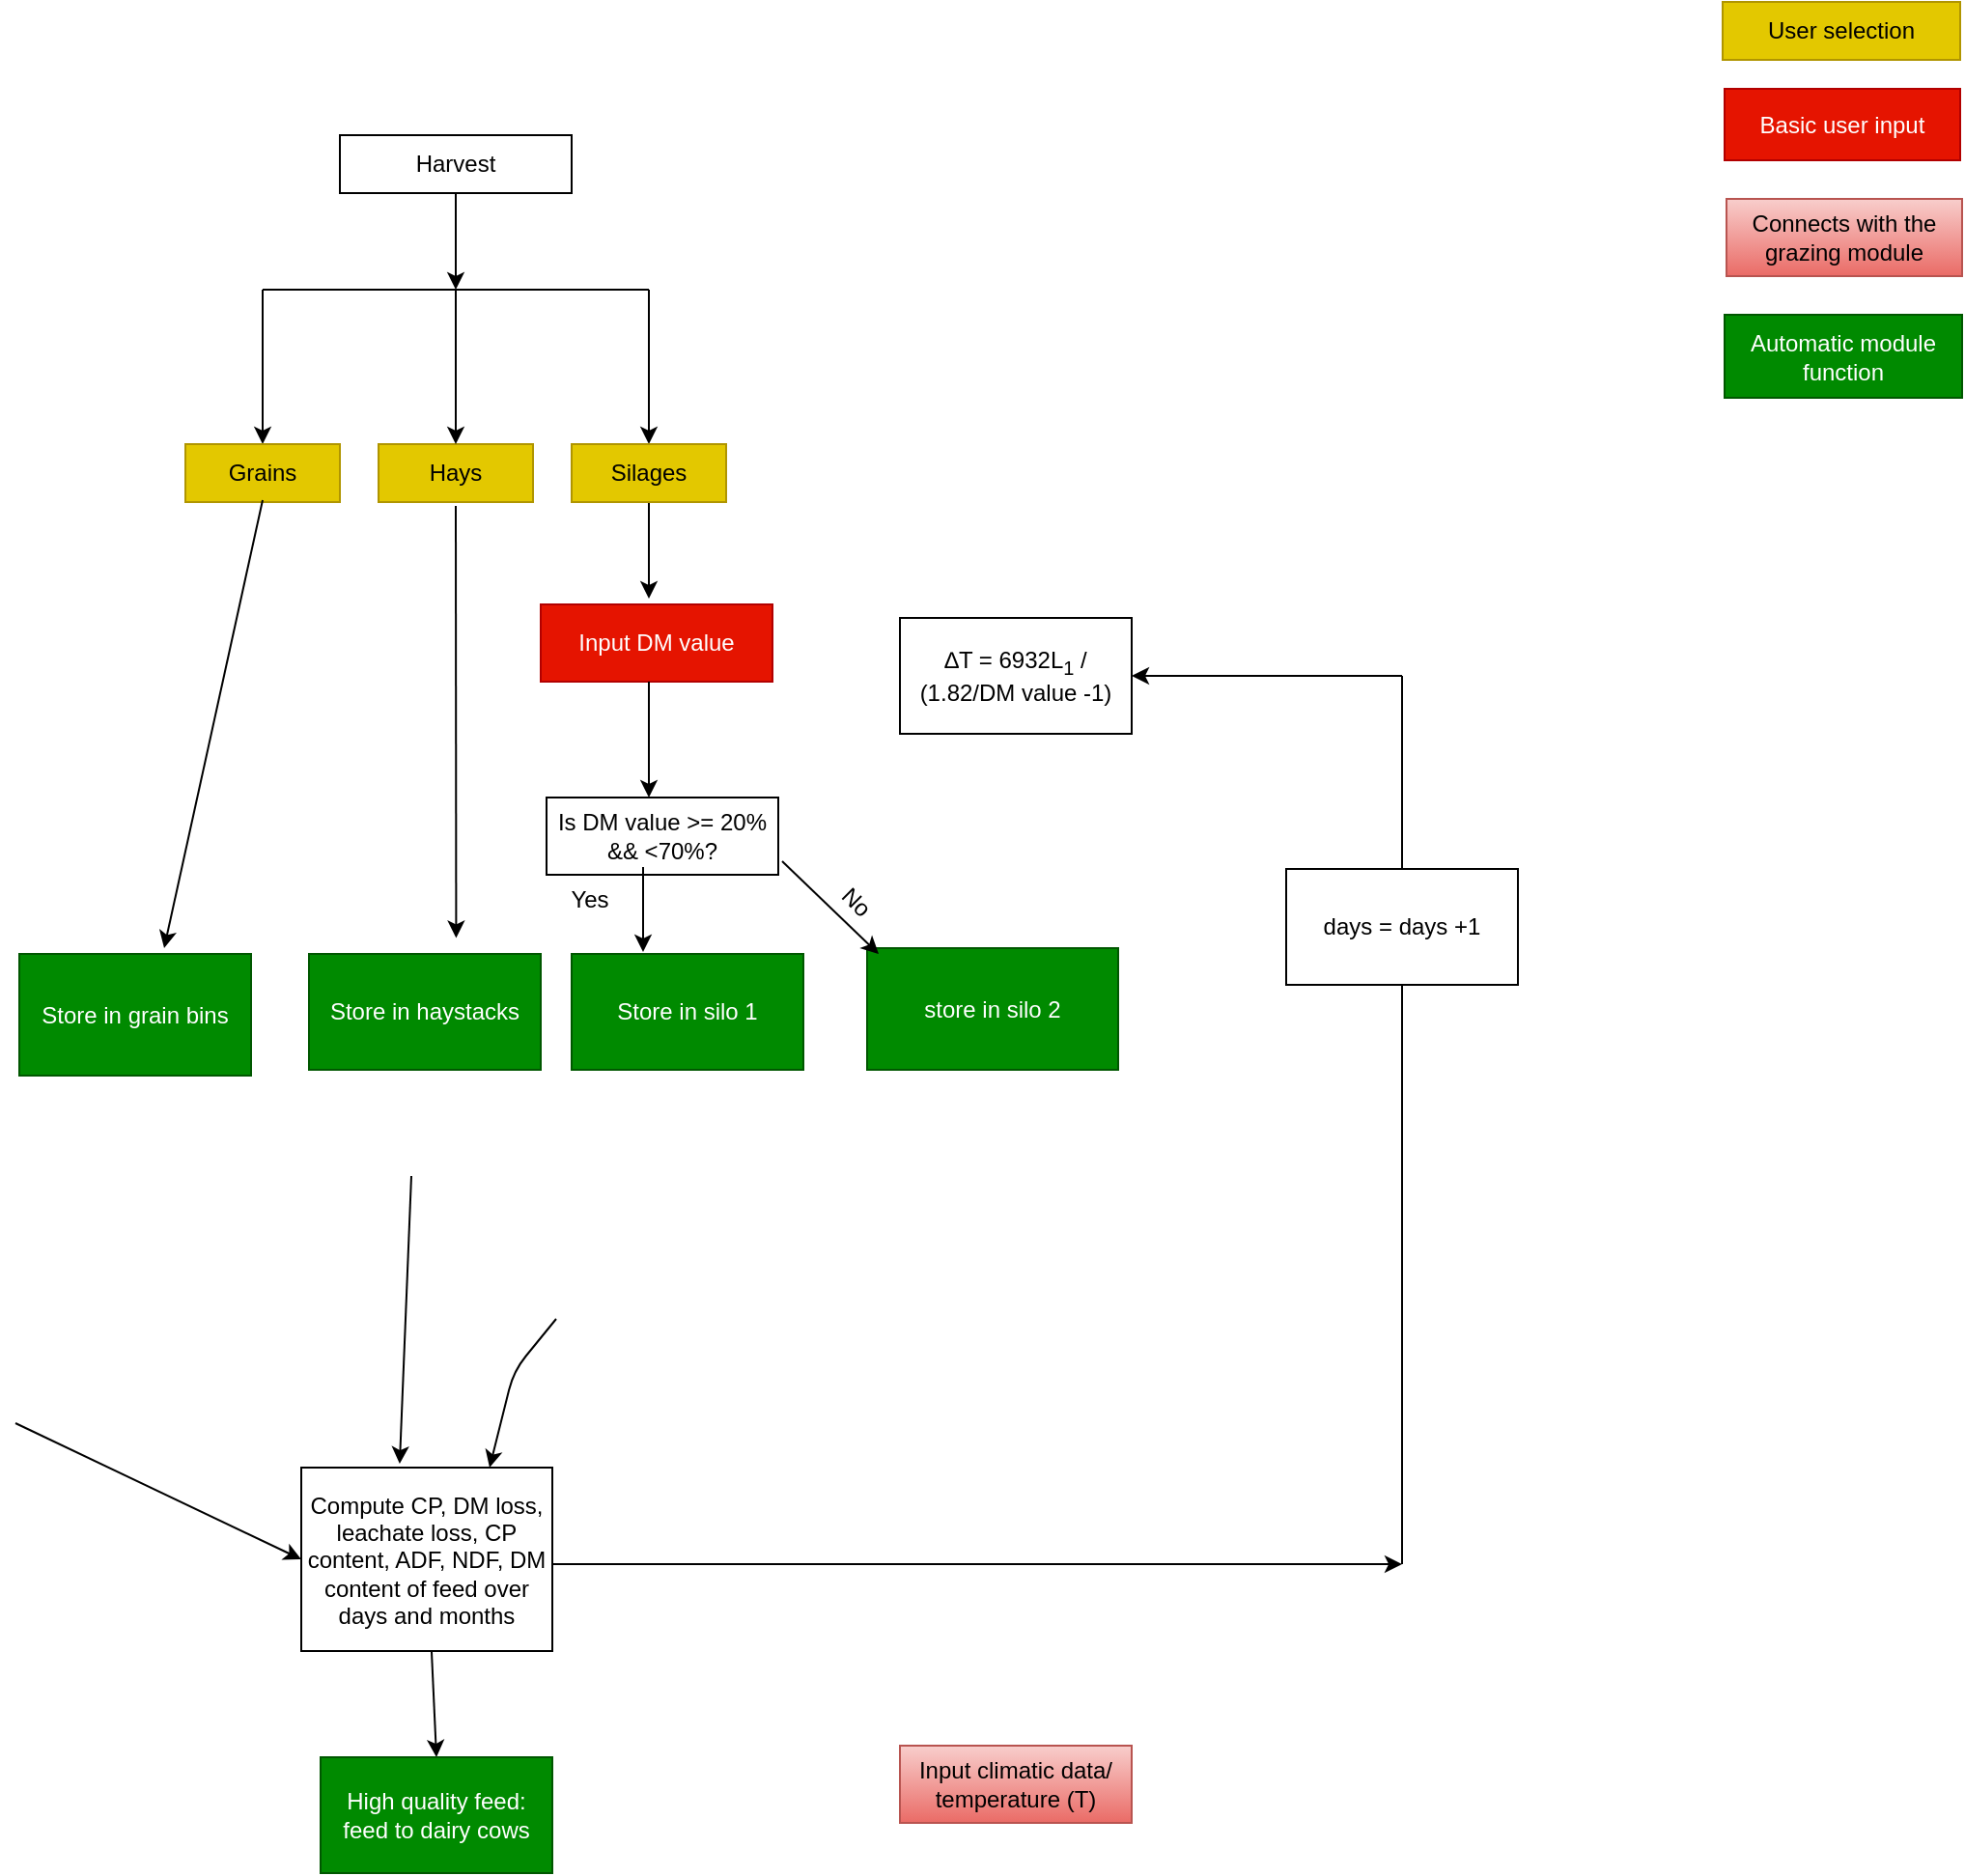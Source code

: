 <mxfile version="14.8.0" type="github">
  <diagram id="DUUOf399uBdJKGY2ofoX" name="Page-1">
    <mxGraphModel dx="1117" dy="600" grid="0" gridSize="10" guides="1" tooltips="1" connect="1" arrows="1" fold="1" page="1" pageScale="1" pageWidth="850" pageHeight="1100" background="none" math="0" shadow="0">
      <root>
        <mxCell id="0" />
        <mxCell id="1" parent="0" />
        <mxCell id="M2hDqggpuAr9q3mNzkYl-5" value="" style="endArrow=classic;html=1;" parent="1" edge="1">
          <mxGeometry width="50" height="50" relative="1" as="geometry">
            <mxPoint x="430" y="200" as="sourcePoint" />
            <mxPoint x="430" y="280" as="targetPoint" />
          </mxGeometry>
        </mxCell>
        <mxCell id="M2hDqggpuAr9q3mNzkYl-9" value="Hays" style="rounded=0;whiteSpace=wrap;html=1;fillColor=#e3c800;strokeColor=#B09500;fontColor=#000000;" parent="1" vertex="1">
          <mxGeometry x="290" y="280" width="80" height="30" as="geometry" />
        </mxCell>
        <mxCell id="M2hDqggpuAr9q3mNzkYl-12" value="Harvest" style="rounded=0;whiteSpace=wrap;html=1;" parent="1" vertex="1">
          <mxGeometry x="270" y="120" width="120" height="30" as="geometry" />
        </mxCell>
        <mxCell id="M2hDqggpuAr9q3mNzkYl-15" value="" style="endArrow=classic;html=1;exitX=0.5;exitY=1;exitDx=0;exitDy=0;" parent="1" source="M2hDqggpuAr9q3mNzkYl-12" edge="1">
          <mxGeometry width="50" height="50" relative="1" as="geometry">
            <mxPoint x="250" y="250" as="sourcePoint" />
            <mxPoint x="330" y="200" as="targetPoint" />
          </mxGeometry>
        </mxCell>
        <mxCell id="M2hDqggpuAr9q3mNzkYl-17" value="" style="endArrow=none;html=1;" parent="1" edge="1">
          <mxGeometry width="50" height="50" relative="1" as="geometry">
            <mxPoint x="230" y="200" as="sourcePoint" />
            <mxPoint x="430" y="200" as="targetPoint" />
          </mxGeometry>
        </mxCell>
        <mxCell id="M2hDqggpuAr9q3mNzkYl-18" value="" style="endArrow=classic;html=1;" parent="1" edge="1">
          <mxGeometry width="50" height="50" relative="1" as="geometry">
            <mxPoint x="330" y="200" as="sourcePoint" />
            <mxPoint x="330" y="280" as="targetPoint" />
          </mxGeometry>
        </mxCell>
        <mxCell id="M2hDqggpuAr9q3mNzkYl-19" value="" style="endArrow=classic;html=1;" parent="1" edge="1">
          <mxGeometry width="50" height="50" relative="1" as="geometry">
            <mxPoint x="230" y="200" as="sourcePoint" />
            <mxPoint x="230" y="280" as="targetPoint" />
          </mxGeometry>
        </mxCell>
        <mxCell id="M2hDqggpuAr9q3mNzkYl-20" value="Grains" style="rounded=0;whiteSpace=wrap;html=1;fillColor=#e3c800;strokeColor=#B09500;fontColor=#000000;" parent="1" vertex="1">
          <mxGeometry x="190" y="280" width="80" height="30" as="geometry" />
        </mxCell>
        <mxCell id="M2hDqggpuAr9q3mNzkYl-21" value="" style="endArrow=classic;html=1;exitX=0.5;exitY=1;exitDx=0;exitDy=0;" parent="1" edge="1">
          <mxGeometry width="50" height="50" relative="1" as="geometry">
            <mxPoint x="430" y="310.0" as="sourcePoint" />
            <mxPoint x="430" y="360" as="targetPoint" />
          </mxGeometry>
        </mxCell>
        <mxCell id="M2hDqggpuAr9q3mNzkYl-22" value="Input climatic data/ temperature (T)" style="rounded=0;whiteSpace=wrap;html=1;fillColor=#f8cecc;strokeColor=#b85450;gradientColor=#ea6b66;" parent="1" vertex="1">
          <mxGeometry x="560" y="954" width="120" height="40" as="geometry" />
        </mxCell>
        <mxCell id="M2hDqggpuAr9q3mNzkYl-26" value="Input DM value" style="rounded=0;whiteSpace=wrap;html=1;fillColor=#e51400;strokeColor=#B20000;fontColor=#ffffff;" parent="1" vertex="1">
          <mxGeometry x="374" y="363" width="120" height="40" as="geometry" />
        </mxCell>
        <mxCell id="M2hDqggpuAr9q3mNzkYl-28" value="Is DM value &amp;gt;= 20% &amp;amp;&amp;amp; &amp;lt;70%?" style="rounded=0;whiteSpace=wrap;html=1;" parent="1" vertex="1">
          <mxGeometry x="377" y="463" width="120" height="40" as="geometry" />
        </mxCell>
        <mxCell id="M2hDqggpuAr9q3mNzkYl-29" value="" style="endArrow=classic;html=1;" parent="1" edge="1">
          <mxGeometry width="50" height="50" relative="1" as="geometry">
            <mxPoint x="427" y="499" as="sourcePoint" />
            <mxPoint x="427" y="543" as="targetPoint" />
          </mxGeometry>
        </mxCell>
        <mxCell id="M2hDqggpuAr9q3mNzkYl-30" value="No" style="text;html=1;align=center;verticalAlign=middle;resizable=0;points=[];autosize=1;strokeColor=none;rotation=45;" parent="1" vertex="1">
          <mxGeometry x="522" y="507" width="30" height="20" as="geometry" />
        </mxCell>
        <mxCell id="M2hDqggpuAr9q3mNzkYl-32" value="store in silo 2" style="rounded=0;whiteSpace=wrap;html=1;fillColor=#008a00;strokeColor=#005700;fontColor=#ffffff;" parent="1" vertex="1">
          <mxGeometry x="543" y="541" width="130" height="63" as="geometry" />
        </mxCell>
        <mxCell id="M2hDqggpuAr9q3mNzkYl-40" value="" style="endArrow=classic;html=1;entryX=0.635;entryY=-0.138;entryDx=0;entryDy=0;entryPerimeter=0;" parent="1" edge="1" target="M2hDqggpuAr9q3mNzkYl-48">
          <mxGeometry width="50" height="50" relative="1" as="geometry">
            <mxPoint x="330" y="312" as="sourcePoint" />
            <mxPoint x="319" y="544" as="targetPoint" />
          </mxGeometry>
        </mxCell>
        <mxCell id="M2hDqggpuAr9q3mNzkYl-41" value="" style="endArrow=classic;html=1;" parent="1" edge="1">
          <mxGeometry width="50" height="50" relative="1" as="geometry">
            <mxPoint x="230" y="309" as="sourcePoint" />
            <mxPoint x="179" y="541" as="targetPoint" />
          </mxGeometry>
        </mxCell>
        <mxCell id="M2hDqggpuAr9q3mNzkYl-42" value="Compute CP, DM loss, leachate loss, CP content, ADF, NDF, DM content of feed over days and months" style="rounded=0;whiteSpace=wrap;html=1;" parent="1" vertex="1">
          <mxGeometry x="250" y="810" width="130" height="95" as="geometry" />
        </mxCell>
        <mxCell id="M2hDqggpuAr9q3mNzkYl-46" value="Store in silo 1" style="rounded=0;whiteSpace=wrap;html=1;fillColor=#008a00;strokeColor=#005700;fontColor=#ffffff;" parent="1" vertex="1">
          <mxGeometry x="390" y="544" width="120" height="60" as="geometry" />
        </mxCell>
        <mxCell id="M2hDqggpuAr9q3mNzkYl-48" value="Store in haystacks" style="rounded=0;whiteSpace=wrap;html=1;fillColor=#008a00;strokeColor=#005700;fontColor=#ffffff;" parent="1" vertex="1">
          <mxGeometry x="254" y="544" width="120" height="60" as="geometry" />
        </mxCell>
        <mxCell id="M2hDqggpuAr9q3mNzkYl-50" value="Store in grain bins" style="rounded=0;whiteSpace=wrap;html=1;fillColor=#008a00;strokeColor=#005700;fontColor=#ffffff;" parent="1" vertex="1">
          <mxGeometry x="104" y="544" width="120" height="63" as="geometry" />
        </mxCell>
        <mxCell id="M2hDqggpuAr9q3mNzkYl-52" value="" style="endArrow=classic;html=1;" parent="1" edge="1">
          <mxGeometry width="50" height="50" relative="1" as="geometry">
            <mxPoint x="380" y="860" as="sourcePoint" />
            <mxPoint x="820" y="860" as="targetPoint" />
          </mxGeometry>
        </mxCell>
        <mxCell id="M2hDqggpuAr9q3mNzkYl-54" value="" style="endArrow=none;html=1;" parent="1" target="M2hDqggpuAr9q3mNzkYl-55" edge="1">
          <mxGeometry width="50" height="50" relative="1" as="geometry">
            <mxPoint x="820" y="860" as="sourcePoint" />
            <mxPoint x="820" y="550" as="targetPoint" />
          </mxGeometry>
        </mxCell>
        <mxCell id="M2hDqggpuAr9q3mNzkYl-55" value="days = days +1" style="rounded=0;whiteSpace=wrap;html=1;" parent="1" vertex="1">
          <mxGeometry x="760" y="500" width="120" height="60" as="geometry" />
        </mxCell>
        <mxCell id="M2hDqggpuAr9q3mNzkYl-59" value="&lt;p&gt;&lt;span&gt;∆&lt;/span&gt;T = 6932L&lt;sub&gt;1&lt;/sub&gt; / (1.82/DM value -1)&lt;br&gt;&lt;/p&gt;&lt;sub&gt;&lt;/sub&gt;" style="rounded=0;whiteSpace=wrap;html=1;" parent="1" vertex="1">
          <mxGeometry x="560" y="370" width="120" height="60" as="geometry" />
        </mxCell>
        <mxCell id="M2hDqggpuAr9q3mNzkYl-60" value="" style="endArrow=none;html=1;" parent="1" edge="1">
          <mxGeometry width="50" height="50" relative="1" as="geometry">
            <mxPoint x="820" y="500" as="sourcePoint" />
            <mxPoint x="820" y="400" as="targetPoint" />
          </mxGeometry>
        </mxCell>
        <mxCell id="M2hDqggpuAr9q3mNzkYl-61" value="" style="endArrow=classic;html=1;" parent="1" edge="1">
          <mxGeometry width="50" height="50" relative="1" as="geometry">
            <mxPoint x="820" y="400" as="sourcePoint" />
            <mxPoint x="680" y="400" as="targetPoint" />
          </mxGeometry>
        </mxCell>
        <mxCell id="M2hDqggpuAr9q3mNzkYl-63" value="" style="endArrow=classic;html=1;" parent="1" edge="1">
          <mxGeometry width="50" height="50" relative="1" as="geometry">
            <mxPoint x="317.48" y="905" as="sourcePoint" />
            <mxPoint x="320" y="960" as="targetPoint" />
          </mxGeometry>
        </mxCell>
        <mxCell id="M2hDqggpuAr9q3mNzkYl-64" value="" style="endArrow=classic;html=1;entryX=0.392;entryY=-0.021;entryDx=0;entryDy=0;entryPerimeter=0;" parent="1" target="M2hDqggpuAr9q3mNzkYl-42" edge="1">
          <mxGeometry width="50" height="50" relative="1" as="geometry">
            <mxPoint x="307" y="659" as="sourcePoint" />
            <mxPoint x="320" y="710" as="targetPoint" />
          </mxGeometry>
        </mxCell>
        <mxCell id="M2hDqggpuAr9q3mNzkYl-65" value="" style="endArrow=classic;html=1;entryX=0;entryY=0.5;entryDx=0;entryDy=0;" parent="1" target="M2hDqggpuAr9q3mNzkYl-42" edge="1">
          <mxGeometry width="50" height="50" relative="1" as="geometry">
            <mxPoint x="102" y="787" as="sourcePoint" />
            <mxPoint x="190" y="855" as="targetPoint" />
          </mxGeometry>
        </mxCell>
        <mxCell id="M2hDqggpuAr9q3mNzkYl-66" value="" style="endArrow=classic;html=1;entryX=0.75;entryY=0;entryDx=0;entryDy=0;" parent="1" target="M2hDqggpuAr9q3mNzkYl-42" edge="1">
          <mxGeometry width="50" height="50" relative="1" as="geometry">
            <mxPoint x="382" y="733" as="sourcePoint" />
            <mxPoint x="370" y="790" as="targetPoint" />
            <Array as="points">
              <mxPoint x="360" y="760" />
            </Array>
          </mxGeometry>
        </mxCell>
        <mxCell id="M2hDqggpuAr9q3mNzkYl-74" value="High quality feed: feed to dairy cows" style="rounded=0;whiteSpace=wrap;html=1;fillColor=#008a00;strokeColor=#005700;fontColor=#ffffff;" parent="1" vertex="1">
          <mxGeometry x="260" y="960" width="120" height="60" as="geometry" />
        </mxCell>
        <mxCell id="3f1Fwqvxpe8gPJKD74U5-2" value="User selection" style="rounded=0;whiteSpace=wrap;html=1;fillColor=#e3c800;strokeColor=#B09500;fontColor=#000000;" vertex="1" parent="1">
          <mxGeometry x="986" y="51" width="123" height="30" as="geometry" />
        </mxCell>
        <mxCell id="3f1Fwqvxpe8gPJKD74U5-4" value="Silages" style="rounded=0;whiteSpace=wrap;html=1;fillColor=#e3c800;strokeColor=#B09500;fontColor=#000000;" vertex="1" parent="1">
          <mxGeometry x="390" y="280" width="80" height="30" as="geometry" />
        </mxCell>
        <mxCell id="3f1Fwqvxpe8gPJKD74U5-6" value="Basic user input" style="rounded=0;whiteSpace=wrap;html=1;fillColor=#e51400;strokeColor=#B20000;fontColor=#ffffff;" vertex="1" parent="1">
          <mxGeometry x="987" y="96" width="122" height="37" as="geometry" />
        </mxCell>
        <mxCell id="3f1Fwqvxpe8gPJKD74U5-7" value="Connects with the grazing module" style="rounded=0;whiteSpace=wrap;html=1;fillColor=#f8cecc;strokeColor=#b85450;gradientColor=#ea6b66;" vertex="1" parent="1">
          <mxGeometry x="988" y="153" width="122" height="40" as="geometry" />
        </mxCell>
        <mxCell id="3f1Fwqvxpe8gPJKD74U5-8" value="" style="endArrow=classic;html=1;exitX=0.5;exitY=1;exitDx=0;exitDy=0;entryX=0.5;entryY=0;entryDx=0;entryDy=0;" edge="1" parent="1">
          <mxGeometry width="50" height="50" relative="1" as="geometry">
            <mxPoint x="430" y="403" as="sourcePoint" />
            <mxPoint x="430" y="463" as="targetPoint" />
          </mxGeometry>
        </mxCell>
        <mxCell id="3f1Fwqvxpe8gPJKD74U5-9" value="Automatic module function" style="rounded=0;whiteSpace=wrap;html=1;fillColor=#008a00;strokeColor=#005700;fontColor=#ffffff;" vertex="1" parent="1">
          <mxGeometry x="987" y="213" width="123" height="43" as="geometry" />
        </mxCell>
        <mxCell id="3f1Fwqvxpe8gPJKD74U5-12" value="Yes" style="text;html=1;align=center;verticalAlign=middle;resizable=0;points=[];autosize=1;strokeColor=none;" vertex="1" parent="1">
          <mxGeometry x="384" y="507" width="30" height="18" as="geometry" />
        </mxCell>
        <mxCell id="3f1Fwqvxpe8gPJKD74U5-13" value="" style="endArrow=classic;html=1;" edge="1" parent="1">
          <mxGeometry width="50" height="50" relative="1" as="geometry">
            <mxPoint x="499" y="496" as="sourcePoint" />
            <mxPoint x="549" y="544" as="targetPoint" />
          </mxGeometry>
        </mxCell>
      </root>
    </mxGraphModel>
  </diagram>
</mxfile>
